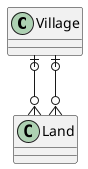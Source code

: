 @startuml

skinparam linetype ortho

!startsub Land
Village |o--o{ Land
!endsub

!startsub Village
Village |o--o{ Land
!endsub


@enduml